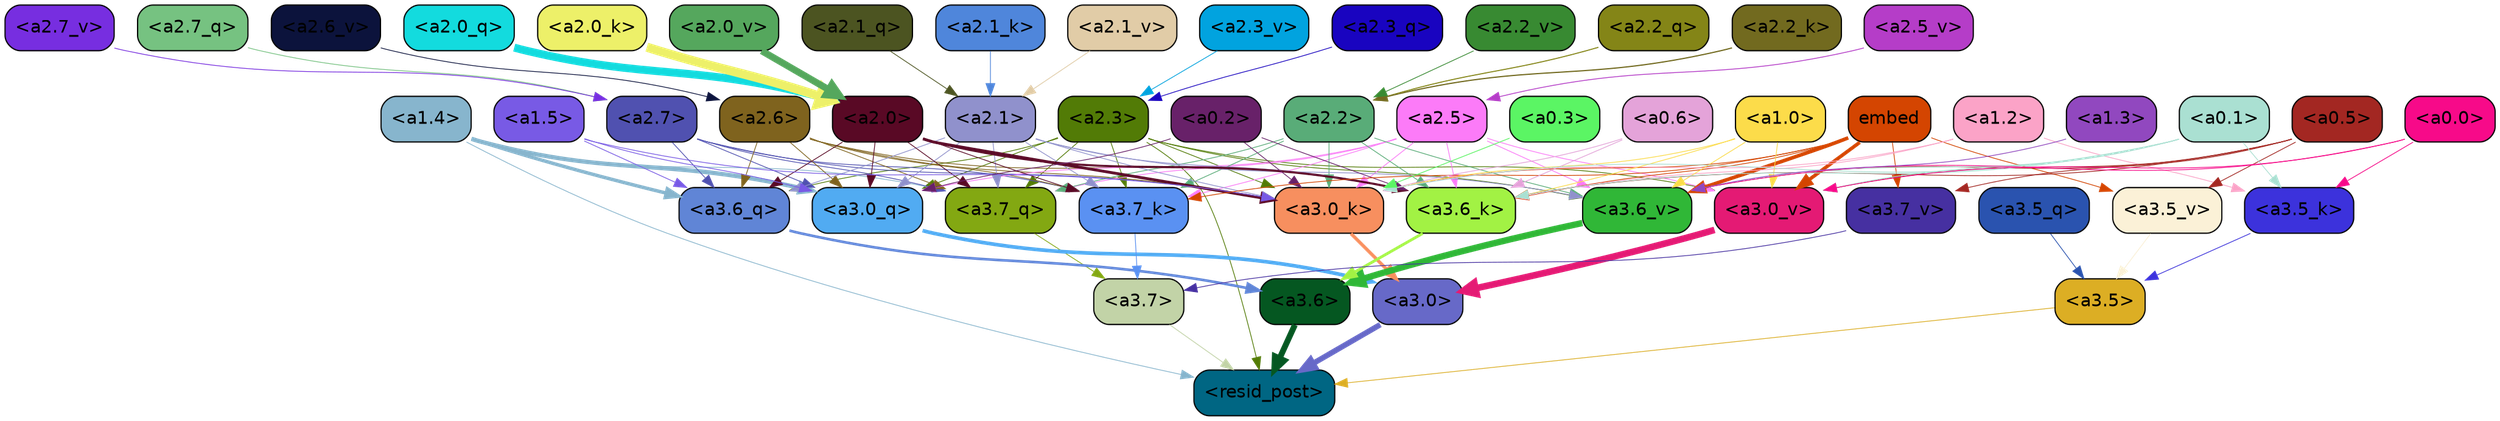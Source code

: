 strict digraph "" {
	graph [bgcolor=transparent,
		layout=dot,
		overlap=false,
		splines=true
	];
	"<a3.7>"	[color=black,
		fillcolor="#c2d3a7",
		fontname=Helvetica,
		shape=box,
		style="filled, rounded"];
	"<resid_post>"	[color=black,
		fillcolor="#006683",
		fontname=Helvetica,
		shape=box,
		style="filled, rounded"];
	"<a3.7>" -> "<resid_post>"	[color="#c2d3a7",
		penwidth=0.6];
	"<a3.6>"	[color=black,
		fillcolor="#055721",
		fontname=Helvetica,
		shape=box,
		style="filled, rounded"];
	"<a3.6>" -> "<resid_post>"	[color="#055721",
		penwidth=4.646730065345764];
	"<a3.5>"	[color=black,
		fillcolor="#dcae24",
		fontname=Helvetica,
		shape=box,
		style="filled, rounded"];
	"<a3.5>" -> "<resid_post>"	[color="#dcae24",
		penwidth=0.6];
	"<a3.0>"	[color=black,
		fillcolor="#6769c8",
		fontname=Helvetica,
		shape=box,
		style="filled, rounded"];
	"<a3.0>" -> "<resid_post>"	[color="#6769c8",
		penwidth=4.323132634162903];
	"<a2.3>"	[color=black,
		fillcolor="#527b06",
		fontname=Helvetica,
		shape=box,
		style="filled, rounded"];
	"<a2.3>" -> "<resid_post>"	[color="#527b06",
		penwidth=0.6];
	"<a3.7_q>"	[color=black,
		fillcolor="#83a812",
		fontname=Helvetica,
		shape=box,
		style="filled, rounded"];
	"<a2.3>" -> "<a3.7_q>"	[color="#527b06",
		penwidth=0.6];
	"<a3.6_q>"	[color=black,
		fillcolor="#6085d6",
		fontname=Helvetica,
		shape=box,
		style="filled, rounded"];
	"<a2.3>" -> "<a3.6_q>"	[color="#527b06",
		penwidth=0.6];
	"<a3.0_q>"	[color=black,
		fillcolor="#51abf2",
		fontname=Helvetica,
		shape=box,
		style="filled, rounded"];
	"<a2.3>" -> "<a3.0_q>"	[color="#527b06",
		penwidth=0.6];
	"<a3.7_k>"	[color=black,
		fillcolor="#5a91f2",
		fontname=Helvetica,
		shape=box,
		style="filled, rounded"];
	"<a2.3>" -> "<a3.7_k>"	[color="#527b06",
		penwidth=0.6];
	"<a3.0_k>"	[color=black,
		fillcolor="#f78f5f",
		fontname=Helvetica,
		shape=box,
		style="filled, rounded"];
	"<a2.3>" -> "<a3.0_k>"	[color="#527b06",
		penwidth=0.6];
	"<a3.6_v>"	[color=black,
		fillcolor="#30b737",
		fontname=Helvetica,
		shape=box,
		style="filled, rounded"];
	"<a2.3>" -> "<a3.6_v>"	[color="#527b06",
		penwidth=0.6];
	"<a3.0_v>"	[color=black,
		fillcolor="#e41a74",
		fontname=Helvetica,
		shape=box,
		style="filled, rounded"];
	"<a2.3>" -> "<a3.0_v>"	[color="#527b06",
		penwidth=0.6];
	"<a1.4>"	[color=black,
		fillcolor="#87b5cd",
		fontname=Helvetica,
		shape=box,
		style="filled, rounded"];
	"<a1.4>" -> "<resid_post>"	[color="#87b5cd",
		penwidth=0.6];
	"<a1.4>" -> "<a3.7_q>"	[color="#87b5cd",
		penwidth=0.6];
	"<a1.4>" -> "<a3.6_q>"	[color="#87b5cd",
		penwidth=2.700703263282776];
	"<a1.4>" -> "<a3.0_q>"	[color="#87b5cd",
		penwidth=3.34255850315094];
	"<a3.7_q>" -> "<a3.7>"	[color="#83a812",
		penwidth=0.6];
	"<a3.6_q>" -> "<a3.6>"	[color="#6085d6",
		penwidth=2.03758105635643];
	"<a3.5_q>"	[color=black,
		fillcolor="#2a53af",
		fontname=Helvetica,
		shape=box,
		style="filled, rounded"];
	"<a3.5_q>" -> "<a3.5>"	[color="#2a53af",
		penwidth=0.6];
	"<a3.0_q>" -> "<a3.0>"	[color="#51abf2",
		penwidth=2.8638100624084473];
	"<a3.7_k>" -> "<a3.7>"	[color="#5a91f2",
		penwidth=0.6];
	"<a3.6_k>"	[color=black,
		fillcolor="#a2f244",
		fontname=Helvetica,
		shape=box,
		style="filled, rounded"];
	"<a3.6_k>" -> "<a3.6>"	[color="#a2f244",
		penwidth=2.174198240041733];
	"<a3.5_k>"	[color=black,
		fillcolor="#3c32dc",
		fontname=Helvetica,
		shape=box,
		style="filled, rounded"];
	"<a3.5_k>" -> "<a3.5>"	[color="#3c32dc",
		penwidth=0.6];
	"<a3.0_k>" -> "<a3.0>"	[color="#f78f5f",
		penwidth=2.6274144649505615];
	"<a3.7_v>"	[color=black,
		fillcolor="#4630a1",
		fontname=Helvetica,
		shape=box,
		style="filled, rounded"];
	"<a3.7_v>" -> "<a3.7>"	[color="#4630a1",
		penwidth=0.6];
	"<a3.6_v>" -> "<a3.6>"	[color="#30b737",
		penwidth=5.002329230308533];
	"<a3.5_v>"	[color=black,
		fillcolor="#fbf1d7",
		fontname=Helvetica,
		shape=box,
		style="filled, rounded"];
	"<a3.5_v>" -> "<a3.5>"	[color="#fbf1d7",
		penwidth=0.6];
	"<a3.0_v>" -> "<a3.0>"	[color="#e41a74",
		penwidth=5.188832879066467];
	"<a2.7>"	[color=black,
		fillcolor="#5051b0",
		fontname=Helvetica,
		shape=box,
		style="filled, rounded"];
	"<a2.7>" -> "<a3.7_q>"	[color="#5051b0",
		penwidth=0.6];
	"<a2.7>" -> "<a3.6_q>"	[color="#5051b0",
		penwidth=0.6];
	"<a2.7>" -> "<a3.0_q>"	[color="#5051b0",
		penwidth=0.6];
	"<a2.7>" -> "<a3.7_k>"	[color="#5051b0",
		penwidth=0.6];
	"<a2.7>" -> "<a3.0_k>"	[color="#5051b0",
		penwidth=0.6];
	"<a2.6>"	[color=black,
		fillcolor="#7f631e",
		fontname=Helvetica,
		shape=box,
		style="filled, rounded"];
	"<a2.6>" -> "<a3.7_q>"	[color="#7f631e",
		penwidth=0.6];
	"<a2.6>" -> "<a3.6_q>"	[color="#7f631e",
		penwidth=0.6];
	"<a2.6>" -> "<a3.0_q>"	[color="#7f631e",
		penwidth=0.6];
	"<a2.6>" -> "<a3.7_k>"	[color="#7f631e",
		penwidth=0.6];
	"<a2.6>" -> "<a3.6_k>"	[color="#7f631e",
		penwidth=0.6];
	"<a2.6>" -> "<a3.0_k>"	[color="#7f631e",
		penwidth=0.6];
	"<a2.5>"	[color=black,
		fillcolor="#fc7bf8",
		fontname=Helvetica,
		shape=box,
		style="filled, rounded"];
	"<a2.5>" -> "<a3.7_q>"	[color="#fc7bf8",
		penwidth=0.6];
	"<a2.5>" -> "<a3.0_q>"	[color="#fc7bf8",
		penwidth=0.6];
	"<a2.5>" -> "<a3.7_k>"	[color="#fc7bf8",
		penwidth=0.6];
	"<a2.5>" -> "<a3.6_k>"	[color="#fc7bf8",
		penwidth=0.6];
	"<a2.5>" -> "<a3.0_k>"	[color="#fc7bf8",
		penwidth=0.6];
	"<a2.5>" -> "<a3.6_v>"	[color="#fc7bf8",
		penwidth=0.6];
	"<a2.5>" -> "<a3.0_v>"	[color="#fc7bf8",
		penwidth=0.6];
	"<a2.2>"	[color=black,
		fillcolor="#59ac78",
		fontname=Helvetica,
		shape=box,
		style="filled, rounded"];
	"<a2.2>" -> "<a3.7_q>"	[color="#59ac78",
		penwidth=0.6];
	"<a2.2>" -> "<a3.7_k>"	[color="#59ac78",
		penwidth=0.6];
	"<a2.2>" -> "<a3.6_k>"	[color="#59ac78",
		penwidth=0.6];
	"<a2.2>" -> "<a3.0_k>"	[color="#59ac78",
		penwidth=0.6];
	"<a2.2>" -> "<a3.6_v>"	[color="#59ac78",
		penwidth=0.6];
	"<a2.1>"	[color=black,
		fillcolor="#9091cc",
		fontname=Helvetica,
		shape=box,
		style="filled, rounded"];
	"<a2.1>" -> "<a3.7_q>"	[color="#9091cc",
		penwidth=0.6];
	"<a2.1>" -> "<a3.6_q>"	[color="#9091cc",
		penwidth=0.6];
	"<a2.1>" -> "<a3.0_q>"	[color="#9091cc",
		penwidth=0.6];
	"<a2.1>" -> "<a3.7_k>"	[color="#9091cc",
		penwidth=0.6];
	"<a2.1>" -> "<a3.6_k>"	[color="#9091cc",
		penwidth=0.6];
	"<a2.1>" -> "<a3.0_k>"	[color="#9091cc",
		penwidth=0.6];
	"<a2.1>" -> "<a3.6_v>"	[color="#9091cc",
		penwidth=0.6];
	"<a2.0>"	[color=black,
		fillcolor="#590925",
		fontname=Helvetica,
		shape=box,
		style="filled, rounded"];
	"<a2.0>" -> "<a3.7_q>"	[color="#590925",
		penwidth=0.6];
	"<a2.0>" -> "<a3.6_q>"	[color="#590925",
		penwidth=0.6];
	"<a2.0>" -> "<a3.0_q>"	[color="#590925",
		penwidth=0.6];
	"<a2.0>" -> "<a3.7_k>"	[color="#590925",
		penwidth=0.6];
	"<a2.0>" -> "<a3.6_k>"	[color="#590925",
		penwidth=1.6454488784074783];
	"<a2.0>" -> "<a3.0_k>"	[color="#590925",
		penwidth=2.2218968719244003];
	"<a1.5>"	[color=black,
		fillcolor="#785ae5",
		fontname=Helvetica,
		shape=box,
		style="filled, rounded"];
	"<a1.5>" -> "<a3.6_q>"	[color="#785ae5",
		penwidth=0.6];
	"<a1.5>" -> "<a3.0_q>"	[color="#785ae5",
		penwidth=0.6];
	"<a1.5>" -> "<a3.0_k>"	[color="#785ae5",
		penwidth=0.6];
	"<a0.2>"	[color=black,
		fillcolor="#682169",
		fontname=Helvetica,
		shape=box,
		style="filled, rounded"];
	"<a0.2>" -> "<a3.0_q>"	[color="#682169",
		penwidth=0.6];
	"<a0.2>" -> "<a3.6_k>"	[color="#682169",
		penwidth=0.6];
	"<a0.2>" -> "<a3.0_k>"	[color="#682169",
		penwidth=0.6];
	embed	[color=black,
		fillcolor="#d44501",
		fontname=Helvetica,
		shape=box,
		style="filled, rounded"];
	embed -> "<a3.7_k>"	[color="#d44501",
		penwidth=0.6];
	embed -> "<a3.6_k>"	[color="#d44501",
		penwidth=0.6];
	embed -> "<a3.0_k>"	[color="#d44501",
		penwidth=0.6];
	embed -> "<a3.7_v>"	[color="#d44501",
		penwidth=0.6];
	embed -> "<a3.6_v>"	[color="#d44501",
		penwidth=2.8301228284835815];
	embed -> "<a3.5_v>"	[color="#d44501",
		penwidth=0.6];
	embed -> "<a3.0_v>"	[color="#d44501",
		penwidth=2.7660785913467407];
	"<a1.2>"	[color=black,
		fillcolor="#fba3c7",
		fontname=Helvetica,
		shape=box,
		style="filled, rounded"];
	"<a1.2>" -> "<a3.6_k>"	[color="#fba3c7",
		penwidth=0.6];
	"<a1.2>" -> "<a3.5_k>"	[color="#fba3c7",
		penwidth=0.6];
	"<a1.2>" -> "<a3.0_k>"	[color="#fba3c7",
		penwidth=0.6];
	"<a1.0>"	[color=black,
		fillcolor="#fcdc4a",
		fontname=Helvetica,
		shape=box,
		style="filled, rounded"];
	"<a1.0>" -> "<a3.6_k>"	[color="#fcdc4a",
		penwidth=0.6];
	"<a1.0>" -> "<a3.0_k>"	[color="#fcdc4a",
		penwidth=0.6];
	"<a1.0>" -> "<a3.6_v>"	[color="#fcdc4a",
		penwidth=0.6];
	"<a1.0>" -> "<a3.0_v>"	[color="#fcdc4a",
		penwidth=0.6];
	"<a0.6>"	[color=black,
		fillcolor="#e4a3d9",
		fontname=Helvetica,
		shape=box,
		style="filled, rounded"];
	"<a0.6>" -> "<a3.6_k>"	[color="#e4a3d9",
		penwidth=0.6];
	"<a0.6>" -> "<a3.0_k>"	[color="#e4a3d9",
		penwidth=0.6];
	"<a0.5>"	[color=black,
		fillcolor="#a32722",
		fontname=Helvetica,
		shape=box,
		style="filled, rounded"];
	"<a0.5>" -> "<a3.6_k>"	[color="#a32722",
		penwidth=0.6];
	"<a0.5>" -> "<a3.7_v>"	[color="#a32722",
		penwidth=0.6];
	"<a0.5>" -> "<a3.6_v>"	[color="#a32722",
		penwidth=0.6];
	"<a0.5>" -> "<a3.5_v>"	[color="#a32722",
		penwidth=0.6];
	"<a0.5>" -> "<a3.0_v>"	[color="#a32722",
		penwidth=0.6124261617660522];
	"<a0.1>"	[color=black,
		fillcolor="#aae0d2",
		fontname=Helvetica,
		shape=box,
		style="filled, rounded"];
	"<a0.1>" -> "<a3.6_k>"	[color="#aae0d2",
		penwidth=0.6];
	"<a0.1>" -> "<a3.5_k>"	[color="#aae0d2",
		penwidth=0.6];
	"<a0.1>" -> "<a3.0_k>"	[color="#aae0d2",
		penwidth=0.6];
	"<a0.1>" -> "<a3.6_v>"	[color="#aae0d2",
		penwidth=0.6];
	"<a0.1>" -> "<a3.0_v>"	[color="#aae0d2",
		penwidth=0.6];
	"<a0.0>"	[color=black,
		fillcolor="#f70a89",
		fontname=Helvetica,
		shape=box,
		style="filled, rounded"];
	"<a0.0>" -> "<a3.5_k>"	[color="#f70a89",
		penwidth=0.6];
	"<a0.0>" -> "<a3.6_v>"	[color="#f70a89",
		penwidth=0.6];
	"<a0.0>" -> "<a3.0_v>"	[color="#f70a89",
		penwidth=0.6];
	"<a0.3>"	[color=black,
		fillcolor="#5bf564",
		fontname=Helvetica,
		shape=box,
		style="filled, rounded"];
	"<a0.3>" -> "<a3.0_k>"	[color="#5bf564",
		penwidth=0.6];
	"<a1.3>"	[color=black,
		fillcolor="#9148bf",
		fontname=Helvetica,
		shape=box,
		style="filled, rounded"];
	"<a1.3>" -> "<a3.6_v>"	[color="#9148bf",
		penwidth=0.6];
	"<a2.7_q>"	[color=black,
		fillcolor="#76c281",
		fontname=Helvetica,
		shape=box,
		style="filled, rounded"];
	"<a2.7_q>" -> "<a2.7>"	[color="#76c281",
		penwidth=0.6];
	"<a2.3_q>"	[color=black,
		fillcolor="#1904c0",
		fontname=Helvetica,
		shape=box,
		style="filled, rounded"];
	"<a2.3_q>" -> "<a2.3>"	[color="#1904c0",
		penwidth=0.6];
	"<a2.2_q>"	[color=black,
		fillcolor="#848517",
		fontname=Helvetica,
		shape=box,
		style="filled, rounded"];
	"<a2.2_q>" -> "<a2.2>"	[color="#848517",
		penwidth=0.8114519119262695];
	"<a2.1_q>"	[color=black,
		fillcolor="#4c5421",
		fontname=Helvetica,
		shape=box,
		style="filled, rounded"];
	"<a2.1_q>" -> "<a2.1>"	[color="#4c5421",
		penwidth=0.6];
	"<a2.0_q>"	[color=black,
		fillcolor="#13dbde",
		fontname=Helvetica,
		shape=box,
		style="filled, rounded"];
	"<a2.0_q>" -> "<a2.0>"	[color="#13dbde",
		penwidth=6.2323237657547];
	"<a2.2_k>"	[color=black,
		fillcolor="#726a1f",
		fontname=Helvetica,
		shape=box,
		style="filled, rounded"];
	"<a2.2_k>" -> "<a2.2>"	[color="#726a1f",
		penwidth=0.9331893920898438];
	"<a2.1_k>"	[color=black,
		fillcolor="#4f86db",
		fontname=Helvetica,
		shape=box,
		style="filled, rounded"];
	"<a2.1_k>" -> "<a2.1>"	[color="#4f86db",
		penwidth=0.6];
	"<a2.0_k>"	[color=black,
		fillcolor="#edf069",
		fontname=Helvetica,
		shape=box,
		style="filled, rounded"];
	"<a2.0_k>" -> "<a2.0>"	[color="#edf069",
		penwidth=7.158664226531982];
	"<a2.7_v>"	[color=black,
		fillcolor="#772ee0",
		fontname=Helvetica,
		shape=box,
		style="filled, rounded"];
	"<a2.7_v>" -> "<a2.7>"	[color="#772ee0",
		penwidth=0.6];
	"<a2.6_v>"	[color=black,
		fillcolor="#0c133c",
		fontname=Helvetica,
		shape=box,
		style="filled, rounded"];
	"<a2.6_v>" -> "<a2.6>"	[color="#0c133c",
		penwidth=0.6];
	"<a2.5_v>"	[color=black,
		fillcolor="#b53dc8",
		fontname=Helvetica,
		shape=box,
		style="filled, rounded"];
	"<a2.5_v>" -> "<a2.5>"	[color="#b53dc8",
		penwidth=0.6657319068908691];
	"<a2.3_v>"	[color=black,
		fillcolor="#01a3df",
		fontname=Helvetica,
		shape=box,
		style="filled, rounded"];
	"<a2.3_v>" -> "<a2.3>"	[color="#01a3df",
		penwidth=0.6];
	"<a2.2_v>"	[color=black,
		fillcolor="#388a32",
		fontname=Helvetica,
		shape=box,
		style="filled, rounded"];
	"<a2.2_v>" -> "<a2.2>"	[color="#388a32",
		penwidth=0.6];
	"<a2.1_v>"	[color=black,
		fillcolor="#e1cca7",
		fontname=Helvetica,
		shape=box,
		style="filled, rounded"];
	"<a2.1_v>" -> "<a2.1>"	[color="#e1cca7",
		penwidth=0.6];
	"<a2.0_v>"	[color=black,
		fillcolor="#55a75d",
		fontname=Helvetica,
		shape=box,
		style="filled, rounded"];
	"<a2.0_v>" -> "<a2.0>"	[color="#55a75d",
		penwidth=5.380099236965179];
}
